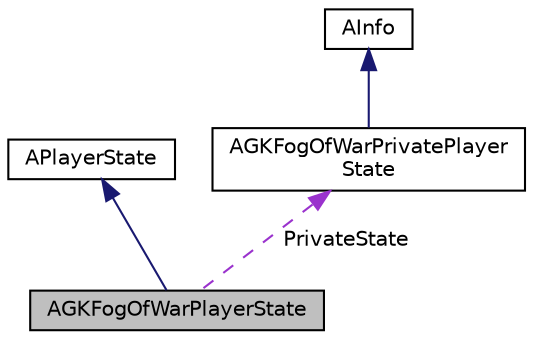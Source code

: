digraph "AGKFogOfWarPlayerState"
{
 // LATEX_PDF_SIZE
  edge [fontname="Helvetica",fontsize="10",labelfontname="Helvetica",labelfontsize="10"];
  node [fontname="Helvetica",fontsize="10",shape=record];
  Node1 [label="AGKFogOfWarPlayerState",height=0.2,width=0.4,color="black", fillcolor="grey75", style="filled", fontcolor="black",tooltip=" "];
  Node2 -> Node1 [dir="back",color="midnightblue",fontsize="10",style="solid",fontname="Helvetica"];
  Node2 [label="APlayerState",height=0.2,width=0.4,color="black", fillcolor="white", style="filled",tooltip=" "];
  Node3 -> Node1 [dir="back",color="darkorchid3",fontsize="10",style="dashed",label=" PrivateState" ,fontname="Helvetica"];
  Node3 [label="AGKFogOfWarPrivatePlayer\lState",height=0.2,width=0.4,color="black", fillcolor="white", style="filled",URL="$classAGKFogOfWarPrivatePlayerState.html",tooltip=" "];
  Node4 -> Node3 [dir="back",color="midnightblue",fontsize="10",style="solid",fontname="Helvetica"];
  Node4 [label="AInfo",height=0.2,width=0.4,color="black", fillcolor="white", style="filled",tooltip=" "];
}
